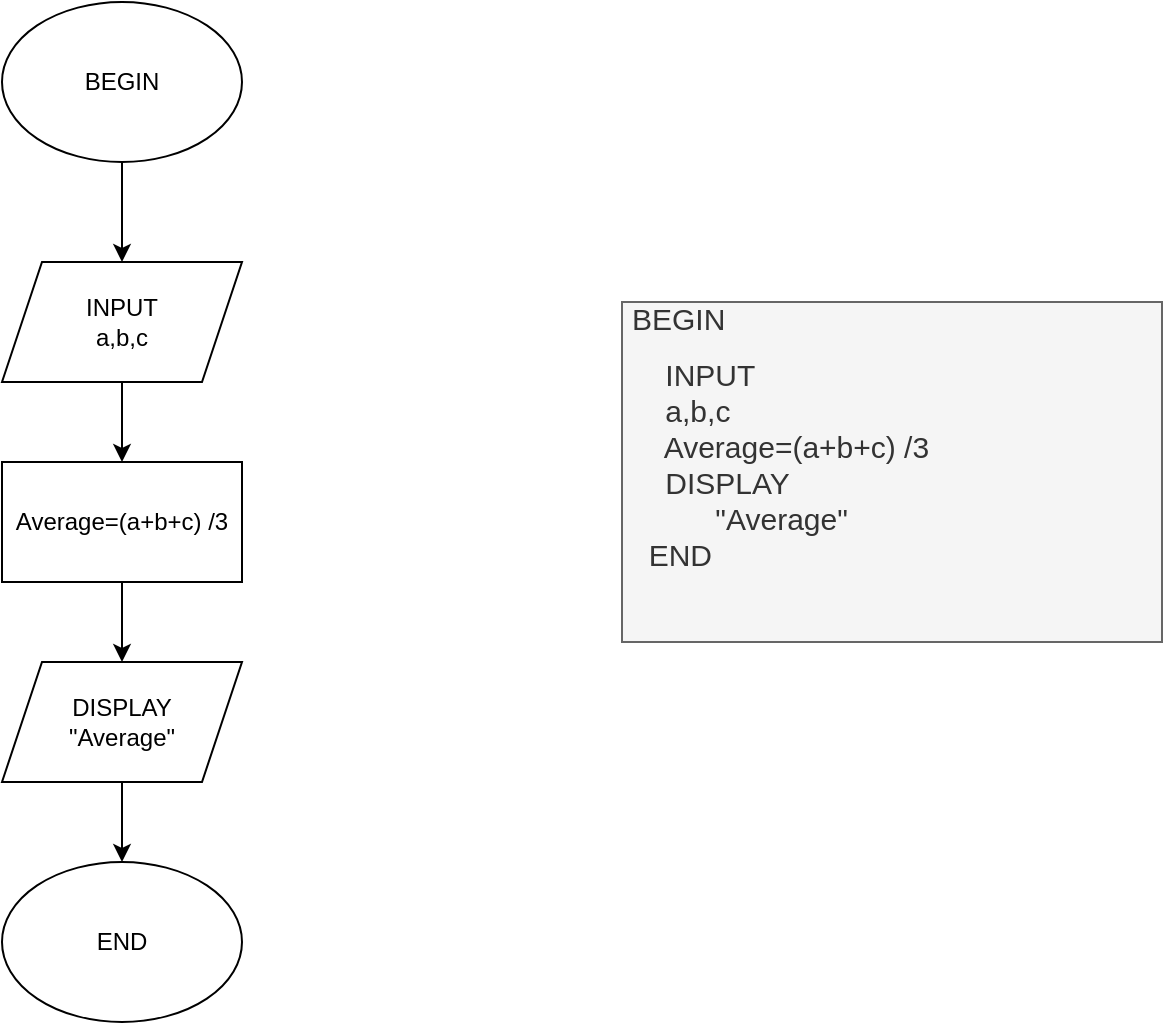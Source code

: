<mxfile version="20.8.10" type="device"><diagram name="Page-1" id="1vKwCA48_OZAaITjOm6x"><mxGraphModel dx="794" dy="557" grid="1" gridSize="10" guides="1" tooltips="1" connect="1" arrows="1" fold="1" page="1" pageScale="1" pageWidth="1169" pageHeight="1654" math="0" shadow="0"><root><mxCell id="0"/><mxCell id="1" parent="0"/><mxCell id="RCPIAAVi23fgWViad3PH-8" value="" style="edgeStyle=orthogonalEdgeStyle;rounded=0;orthogonalLoop=1;jettySize=auto;html=1;fontSize=15;" edge="1" parent="1" source="RCPIAAVi23fgWViad3PH-1" target="RCPIAAVi23fgWViad3PH-3"><mxGeometry relative="1" as="geometry"/></mxCell><mxCell id="RCPIAAVi23fgWViad3PH-1" value="BEGIN" style="ellipse;whiteSpace=wrap;html=1;" vertex="1" parent="1"><mxGeometry x="130" y="170" width="120" height="80" as="geometry"/></mxCell><mxCell id="RCPIAAVi23fgWViad3PH-9" value="" style="edgeStyle=orthogonalEdgeStyle;rounded=0;orthogonalLoop=1;jettySize=auto;html=1;fontSize=15;" edge="1" parent="1" source="RCPIAAVi23fgWViad3PH-3" target="RCPIAAVi23fgWViad3PH-4"><mxGeometry relative="1" as="geometry"/></mxCell><mxCell id="RCPIAAVi23fgWViad3PH-3" value="INPUT&lt;br&gt;a,b,c" style="shape=parallelogram;perimeter=parallelogramPerimeter;whiteSpace=wrap;html=1;fixedSize=1;" vertex="1" parent="1"><mxGeometry x="130" y="300" width="120" height="60" as="geometry"/></mxCell><mxCell id="RCPIAAVi23fgWViad3PH-10" value="" style="edgeStyle=orthogonalEdgeStyle;rounded=0;orthogonalLoop=1;jettySize=auto;html=1;fontSize=15;" edge="1" parent="1" source="RCPIAAVi23fgWViad3PH-4" target="RCPIAAVi23fgWViad3PH-5"><mxGeometry relative="1" as="geometry"/></mxCell><mxCell id="RCPIAAVi23fgWViad3PH-4" value="Average=(a+b+c) /3" style="rounded=0;whiteSpace=wrap;html=1;" vertex="1" parent="1"><mxGeometry x="130" y="400" width="120" height="60" as="geometry"/></mxCell><mxCell id="RCPIAAVi23fgWViad3PH-11" value="" style="edgeStyle=orthogonalEdgeStyle;rounded=0;orthogonalLoop=1;jettySize=auto;html=1;fontSize=15;" edge="1" parent="1" source="RCPIAAVi23fgWViad3PH-5" target="RCPIAAVi23fgWViad3PH-6"><mxGeometry relative="1" as="geometry"/></mxCell><mxCell id="RCPIAAVi23fgWViad3PH-5" value="DISPLAY&lt;br&gt;&quot;Average&quot;" style="shape=parallelogram;perimeter=parallelogramPerimeter;whiteSpace=wrap;html=1;fixedSize=1;" vertex="1" parent="1"><mxGeometry x="130" y="500" width="120" height="60" as="geometry"/></mxCell><mxCell id="RCPIAAVi23fgWViad3PH-6" value="END" style="ellipse;whiteSpace=wrap;html=1;" vertex="1" parent="1"><mxGeometry x="130" y="600" width="120" height="80" as="geometry"/></mxCell><mxCell id="RCPIAAVi23fgWViad3PH-7" value="&lt;h1 style=&quot;text-align: justify; font-size: 15px;&quot;&gt;&lt;span style=&quot;font-weight: normal;&quot;&gt;&lt;font style=&quot;font-size: 15px;&quot;&gt;BEGIN&lt;/font&gt;&lt;/span&gt;&lt;/h1&gt;&lt;div style=&quot;font-size: 15px;&quot;&gt;&lt;span style=&quot;font-weight: normal;&quot;&gt;&lt;font style=&quot;font-size: 15px;&quot;&gt;&amp;nbsp; &amp;nbsp; INPUT&lt;/font&gt;&lt;/span&gt;&lt;/div&gt;&lt;div style=&quot;font-size: 15px;&quot;&gt;&lt;span style=&quot;font-weight: normal;&quot;&gt;&lt;font style=&quot;font-size: 15px;&quot;&gt;&amp;nbsp; &amp;nbsp; a,b,c&lt;/font&gt;&lt;/span&gt;&lt;/div&gt;&lt;div style=&quot;font-size: 15px;&quot;&gt;&lt;span style=&quot;font-weight: normal;&quot;&gt;&lt;font style=&quot;font-size: 15px;&quot;&gt;&amp;nbsp; &amp;nbsp; Average=(a+b+c) /3&lt;/font&gt;&lt;/span&gt;&lt;/div&gt;&lt;div style=&quot;font-size: 15px;&quot;&gt;&lt;span style=&quot;font-weight: normal;&quot;&gt;&lt;font style=&quot;font-size: 15px;&quot;&gt;&amp;nbsp; &amp;nbsp; DISPLAY&lt;/font&gt;&lt;/span&gt;&lt;/div&gt;&lt;div style=&quot;font-size: 15px;&quot;&gt;&lt;span style=&quot;font-weight: normal;&quot;&gt;&lt;font style=&quot;font-size: 15px;&quot;&gt;&amp;nbsp; &amp;nbsp; &amp;nbsp; &amp;nbsp; &amp;nbsp; &quot;Average&quot;&lt;/font&gt;&lt;/span&gt;&lt;/div&gt;&lt;div style=&quot;font-size: 15px;&quot;&gt;&lt;span style=&quot;font-weight: normal;&quot;&gt;&lt;font style=&quot;font-size: 15px;&quot;&gt;&amp;nbsp; END&lt;/font&gt;&lt;/span&gt;&lt;/div&gt;&lt;div style=&quot;font-size: 15px;&quot;&gt;&lt;span style=&quot;font-weight: normal;&quot;&gt;&lt;font style=&quot;font-size: 15px;&quot;&gt;&amp;nbsp; &amp;nbsp;&amp;nbsp;&lt;/font&gt;&lt;/span&gt;&lt;/div&gt;" style="text;html=1;strokeColor=#666666;fillColor=#f5f5f5;spacing=5;spacingTop=-20;whiteSpace=wrap;overflow=hidden;rounded=0;fontColor=#333333;" vertex="1" parent="1"><mxGeometry x="440" y="320" width="270" height="170" as="geometry"/></mxCell></root></mxGraphModel></diagram></mxfile>